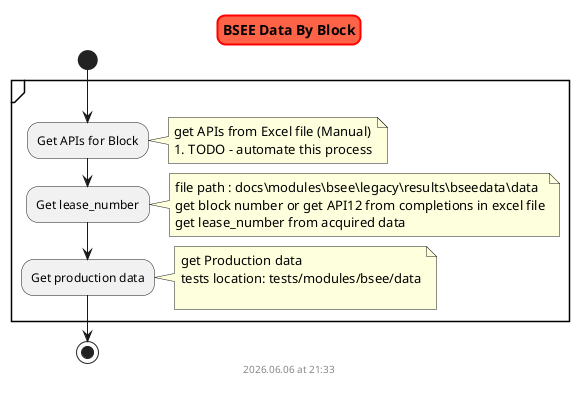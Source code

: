 @startuml bsee_production_data_by_block
skinparam titleBorderRoundCorner 15
skinparam titleBorderThickness 2
skinparam titleBorderColor red
skinparam titleBackgroundColor Tomato

title BSEE Data By Block

start

    partition {

        :Get APIs for Block;
            note right
                get APIs from Excel file (Manual)
                #TODO - automate this process
            end note

        :Get lease_number;
            note right
                file path : docs\modules\bsee\legacy\results\bseedata\data
                get block number or get API12 from completions in excel file
                get lease_number from acquired data
            end note

        :Get production data;
            note right
                get Production data 
                tests location: tests/modules/bsee/data
                
            end note
    }

stop

footer
%date("yyyy.MM.dd' at 'HH:mm")
%filename()
end footer

@enduml++

